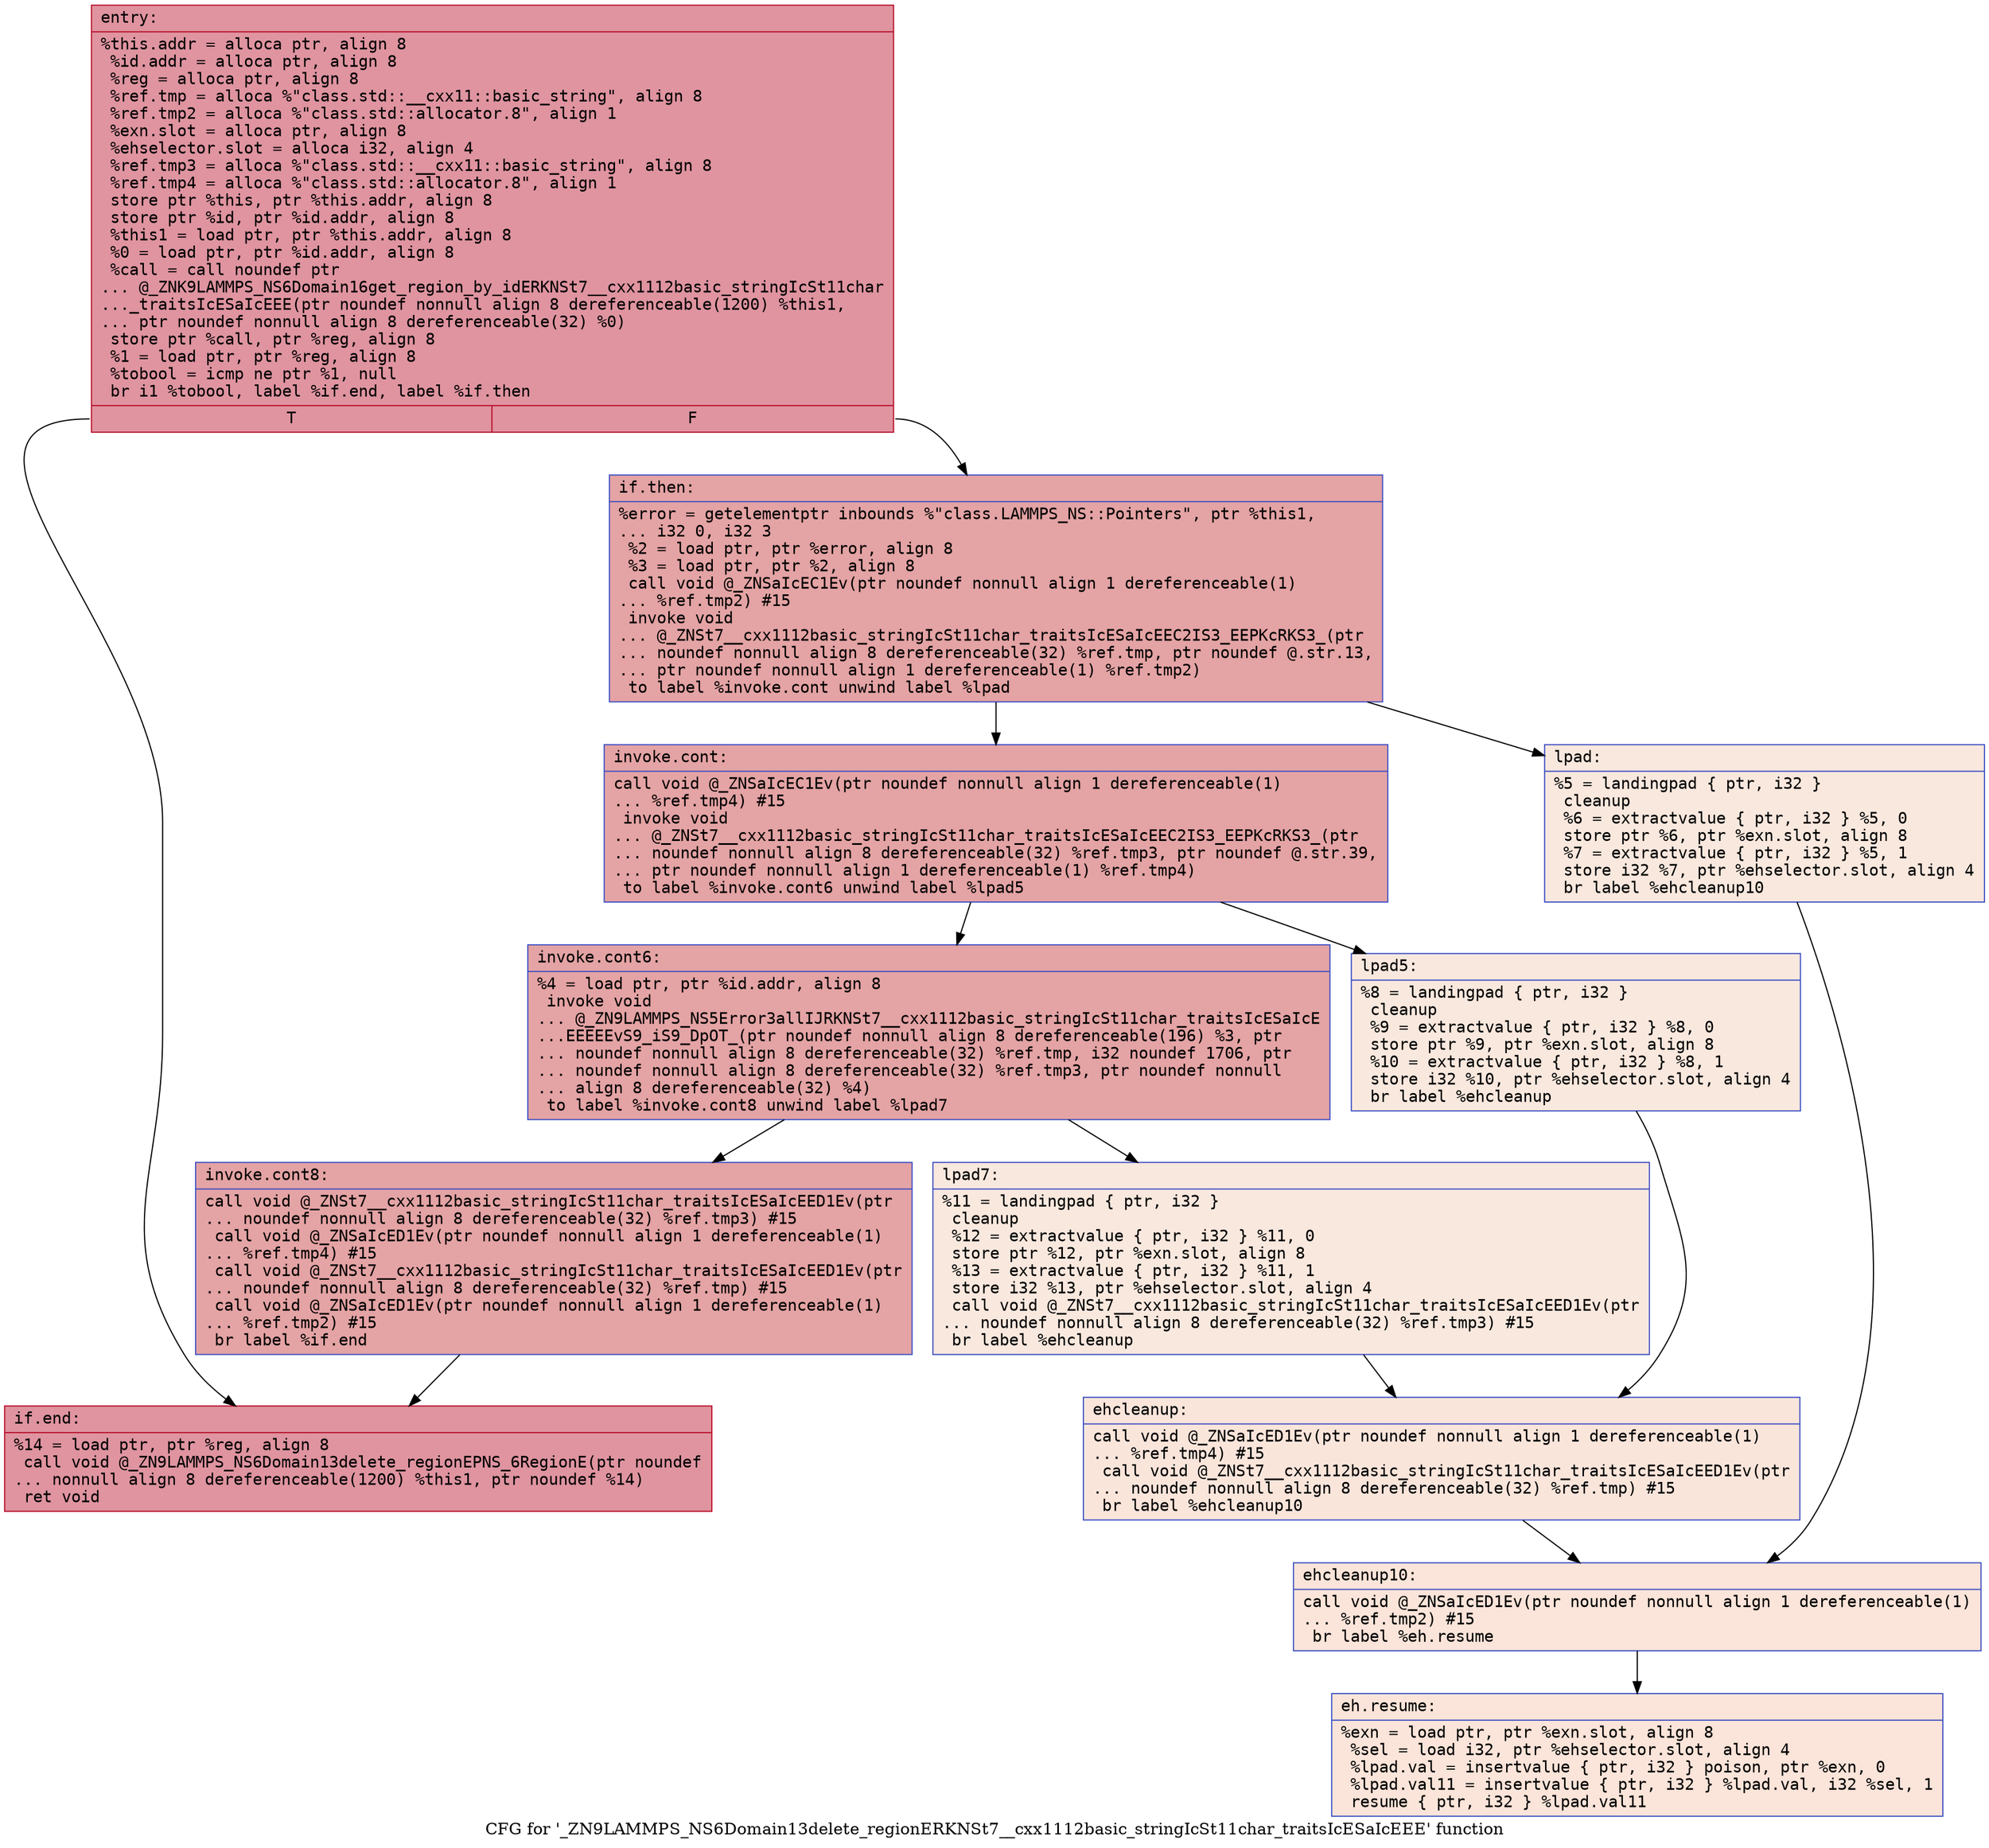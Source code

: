 digraph "CFG for '_ZN9LAMMPS_NS6Domain13delete_regionERKNSt7__cxx1112basic_stringIcSt11char_traitsIcESaIcEEE' function" {
	label="CFG for '_ZN9LAMMPS_NS6Domain13delete_regionERKNSt7__cxx1112basic_stringIcSt11char_traitsIcESaIcEEE' function";

	Node0x561837dcaff0 [shape=record,color="#b70d28ff", style=filled, fillcolor="#b70d2870" fontname="Courier",label="{entry:\l|  %this.addr = alloca ptr, align 8\l  %id.addr = alloca ptr, align 8\l  %reg = alloca ptr, align 8\l  %ref.tmp = alloca %\"class.std::__cxx11::basic_string\", align 8\l  %ref.tmp2 = alloca %\"class.std::allocator.8\", align 1\l  %exn.slot = alloca ptr, align 8\l  %ehselector.slot = alloca i32, align 4\l  %ref.tmp3 = alloca %\"class.std::__cxx11::basic_string\", align 8\l  %ref.tmp4 = alloca %\"class.std::allocator.8\", align 1\l  store ptr %this, ptr %this.addr, align 8\l  store ptr %id, ptr %id.addr, align 8\l  %this1 = load ptr, ptr %this.addr, align 8\l  %0 = load ptr, ptr %id.addr, align 8\l  %call = call noundef ptr\l... @_ZNK9LAMMPS_NS6Domain16get_region_by_idERKNSt7__cxx1112basic_stringIcSt11char\l..._traitsIcESaIcEEE(ptr noundef nonnull align 8 dereferenceable(1200) %this1,\l... ptr noundef nonnull align 8 dereferenceable(32) %0)\l  store ptr %call, ptr %reg, align 8\l  %1 = load ptr, ptr %reg, align 8\l  %tobool = icmp ne ptr %1, null\l  br i1 %tobool, label %if.end, label %if.then\l|{<s0>T|<s1>F}}"];
	Node0x561837dcaff0:s0 -> Node0x561837dd63f0[tooltip="entry -> if.end\nProbability 62.50%" ];
	Node0x561837dcaff0:s1 -> Node0x561837dd6460[tooltip="entry -> if.then\nProbability 37.50%" ];
	Node0x561837dd6460 [shape=record,color="#3d50c3ff", style=filled, fillcolor="#c32e3170" fontname="Courier",label="{if.then:\l|  %error = getelementptr inbounds %\"class.LAMMPS_NS::Pointers\", ptr %this1,\l... i32 0, i32 3\l  %2 = load ptr, ptr %error, align 8\l  %3 = load ptr, ptr %2, align 8\l  call void @_ZNSaIcEC1Ev(ptr noundef nonnull align 1 dereferenceable(1)\l... %ref.tmp2) #15\l  invoke void\l... @_ZNSt7__cxx1112basic_stringIcSt11char_traitsIcESaIcEEC2IS3_EEPKcRKS3_(ptr\l... noundef nonnull align 8 dereferenceable(32) %ref.tmp, ptr noundef @.str.13,\l... ptr noundef nonnull align 1 dereferenceable(1) %ref.tmp2)\l          to label %invoke.cont unwind label %lpad\l}"];
	Node0x561837dd6460 -> Node0x561837dd68e0[tooltip="if.then -> invoke.cont\nProbability 100.00%" ];
	Node0x561837dd6460 -> Node0x561837dd6960[tooltip="if.then -> lpad\nProbability 0.00%" ];
	Node0x561837dd68e0 [shape=record,color="#3d50c3ff", style=filled, fillcolor="#c32e3170" fontname="Courier",label="{invoke.cont:\l|  call void @_ZNSaIcEC1Ev(ptr noundef nonnull align 1 dereferenceable(1)\l... %ref.tmp4) #15\l  invoke void\l... @_ZNSt7__cxx1112basic_stringIcSt11char_traitsIcESaIcEEC2IS3_EEPKcRKS3_(ptr\l... noundef nonnull align 8 dereferenceable(32) %ref.tmp3, ptr noundef @.str.39,\l... ptr noundef nonnull align 1 dereferenceable(1) %ref.tmp4)\l          to label %invoke.cont6 unwind label %lpad5\l}"];
	Node0x561837dd68e0 -> Node0x561837dd6c80[tooltip="invoke.cont -> invoke.cont6\nProbability 100.00%" ];
	Node0x561837dd68e0 -> Node0x561837dd6cd0[tooltip="invoke.cont -> lpad5\nProbability 0.00%" ];
	Node0x561837dd6c80 [shape=record,color="#3d50c3ff", style=filled, fillcolor="#c32e3170" fontname="Courier",label="{invoke.cont6:\l|  %4 = load ptr, ptr %id.addr, align 8\l  invoke void\l... @_ZN9LAMMPS_NS5Error3allIJRKNSt7__cxx1112basic_stringIcSt11char_traitsIcESaIcE\l...EEEEEvS9_iS9_DpOT_(ptr noundef nonnull align 8 dereferenceable(196) %3, ptr\l... noundef nonnull align 8 dereferenceable(32) %ref.tmp, i32 noundef 1706, ptr\l... noundef nonnull align 8 dereferenceable(32) %ref.tmp3, ptr noundef nonnull\l... align 8 dereferenceable(32) %4)\l          to label %invoke.cont8 unwind label %lpad7\l}"];
	Node0x561837dd6c80 -> Node0x561837dd6c30[tooltip="invoke.cont6 -> invoke.cont8\nProbability 100.00%" ];
	Node0x561837dd6c80 -> Node0x561837dd6fb0[tooltip="invoke.cont6 -> lpad7\nProbability 0.00%" ];
	Node0x561837dd6c30 [shape=record,color="#3d50c3ff", style=filled, fillcolor="#c32e3170" fontname="Courier",label="{invoke.cont8:\l|  call void @_ZNSt7__cxx1112basic_stringIcSt11char_traitsIcESaIcEED1Ev(ptr\l... noundef nonnull align 8 dereferenceable(32) %ref.tmp3) #15\l  call void @_ZNSaIcED1Ev(ptr noundef nonnull align 1 dereferenceable(1)\l... %ref.tmp4) #15\l  call void @_ZNSt7__cxx1112basic_stringIcSt11char_traitsIcESaIcEED1Ev(ptr\l... noundef nonnull align 8 dereferenceable(32) %ref.tmp) #15\l  call void @_ZNSaIcED1Ev(ptr noundef nonnull align 1 dereferenceable(1)\l... %ref.tmp2) #15\l  br label %if.end\l}"];
	Node0x561837dd6c30 -> Node0x561837dd63f0[tooltip="invoke.cont8 -> if.end\nProbability 100.00%" ];
	Node0x561837dd6960 [shape=record,color="#3d50c3ff", style=filled, fillcolor="#f2cab570" fontname="Courier",label="{lpad:\l|  %5 = landingpad \{ ptr, i32 \}\l          cleanup\l  %6 = extractvalue \{ ptr, i32 \} %5, 0\l  store ptr %6, ptr %exn.slot, align 8\l  %7 = extractvalue \{ ptr, i32 \} %5, 1\l  store i32 %7, ptr %ehselector.slot, align 4\l  br label %ehcleanup10\l}"];
	Node0x561837dd6960 -> Node0x561837dd7900[tooltip="lpad -> ehcleanup10\nProbability 100.00%" ];
	Node0x561837dd6cd0 [shape=record,color="#3d50c3ff", style=filled, fillcolor="#f2cab570" fontname="Courier",label="{lpad5:\l|  %8 = landingpad \{ ptr, i32 \}\l          cleanup\l  %9 = extractvalue \{ ptr, i32 \} %8, 0\l  store ptr %9, ptr %exn.slot, align 8\l  %10 = extractvalue \{ ptr, i32 \} %8, 1\l  store i32 %10, ptr %ehselector.slot, align 4\l  br label %ehcleanup\l}"];
	Node0x561837dd6cd0 -> Node0x561837dcb720[tooltip="lpad5 -> ehcleanup\nProbability 100.00%" ];
	Node0x561837dd6fb0 [shape=record,color="#3d50c3ff", style=filled, fillcolor="#f2cab570" fontname="Courier",label="{lpad7:\l|  %11 = landingpad \{ ptr, i32 \}\l          cleanup\l  %12 = extractvalue \{ ptr, i32 \} %11, 0\l  store ptr %12, ptr %exn.slot, align 8\l  %13 = extractvalue \{ ptr, i32 \} %11, 1\l  store i32 %13, ptr %ehselector.slot, align 4\l  call void @_ZNSt7__cxx1112basic_stringIcSt11char_traitsIcESaIcEED1Ev(ptr\l... noundef nonnull align 8 dereferenceable(32) %ref.tmp3) #15\l  br label %ehcleanup\l}"];
	Node0x561837dd6fb0 -> Node0x561837dcb720[tooltip="lpad7 -> ehcleanup\nProbability 100.00%" ];
	Node0x561837dcb720 [shape=record,color="#3d50c3ff", style=filled, fillcolor="#f4c5ad70" fontname="Courier",label="{ehcleanup:\l|  call void @_ZNSaIcED1Ev(ptr noundef nonnull align 1 dereferenceable(1)\l... %ref.tmp4) #15\l  call void @_ZNSt7__cxx1112basic_stringIcSt11char_traitsIcESaIcEED1Ev(ptr\l... noundef nonnull align 8 dereferenceable(32) %ref.tmp) #15\l  br label %ehcleanup10\l}"];
	Node0x561837dcb720 -> Node0x561837dd7900[tooltip="ehcleanup -> ehcleanup10\nProbability 100.00%" ];
	Node0x561837dd7900 [shape=record,color="#3d50c3ff", style=filled, fillcolor="#f5c1a970" fontname="Courier",label="{ehcleanup10:\l|  call void @_ZNSaIcED1Ev(ptr noundef nonnull align 1 dereferenceable(1)\l... %ref.tmp2) #15\l  br label %eh.resume\l}"];
	Node0x561837dd7900 -> Node0x561837dd86a0[tooltip="ehcleanup10 -> eh.resume\nProbability 100.00%" ];
	Node0x561837dd63f0 [shape=record,color="#b70d28ff", style=filled, fillcolor="#b70d2870" fontname="Courier",label="{if.end:\l|  %14 = load ptr, ptr %reg, align 8\l  call void @_ZN9LAMMPS_NS6Domain13delete_regionEPNS_6RegionE(ptr noundef\l... nonnull align 8 dereferenceable(1200) %this1, ptr noundef %14)\l  ret void\l}"];
	Node0x561837dd86a0 [shape=record,color="#3d50c3ff", style=filled, fillcolor="#f5c1a970" fontname="Courier",label="{eh.resume:\l|  %exn = load ptr, ptr %exn.slot, align 8\l  %sel = load i32, ptr %ehselector.slot, align 4\l  %lpad.val = insertvalue \{ ptr, i32 \} poison, ptr %exn, 0\l  %lpad.val11 = insertvalue \{ ptr, i32 \} %lpad.val, i32 %sel, 1\l  resume \{ ptr, i32 \} %lpad.val11\l}"];
}
